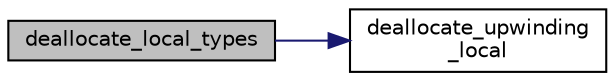 digraph "deallocate_local_types"
{
 // INTERACTIVE_SVG=YES
  bgcolor="transparent";
  edge [fontname="Helvetica",fontsize="10",labelfontname="Helvetica",labelfontsize="10"];
  node [fontname="Helvetica",fontsize="10",shape=record];
  rankdir="LR";
  Node54 [label="deallocate_local_types",height=0.2,width=0.4,color="black", fillcolor="grey75", style="filled", fontcolor="black"];
  Node54 -> Node55 [color="midnightblue",fontsize="10",style="solid"];
  Node55 [label="deallocate_upwinding\l_local",height=0.2,width=0.4,color="black",URL="$namespacenavierstokesrhsweno.html#af0672aeaf819970b43963e86448c91ad"];
}
